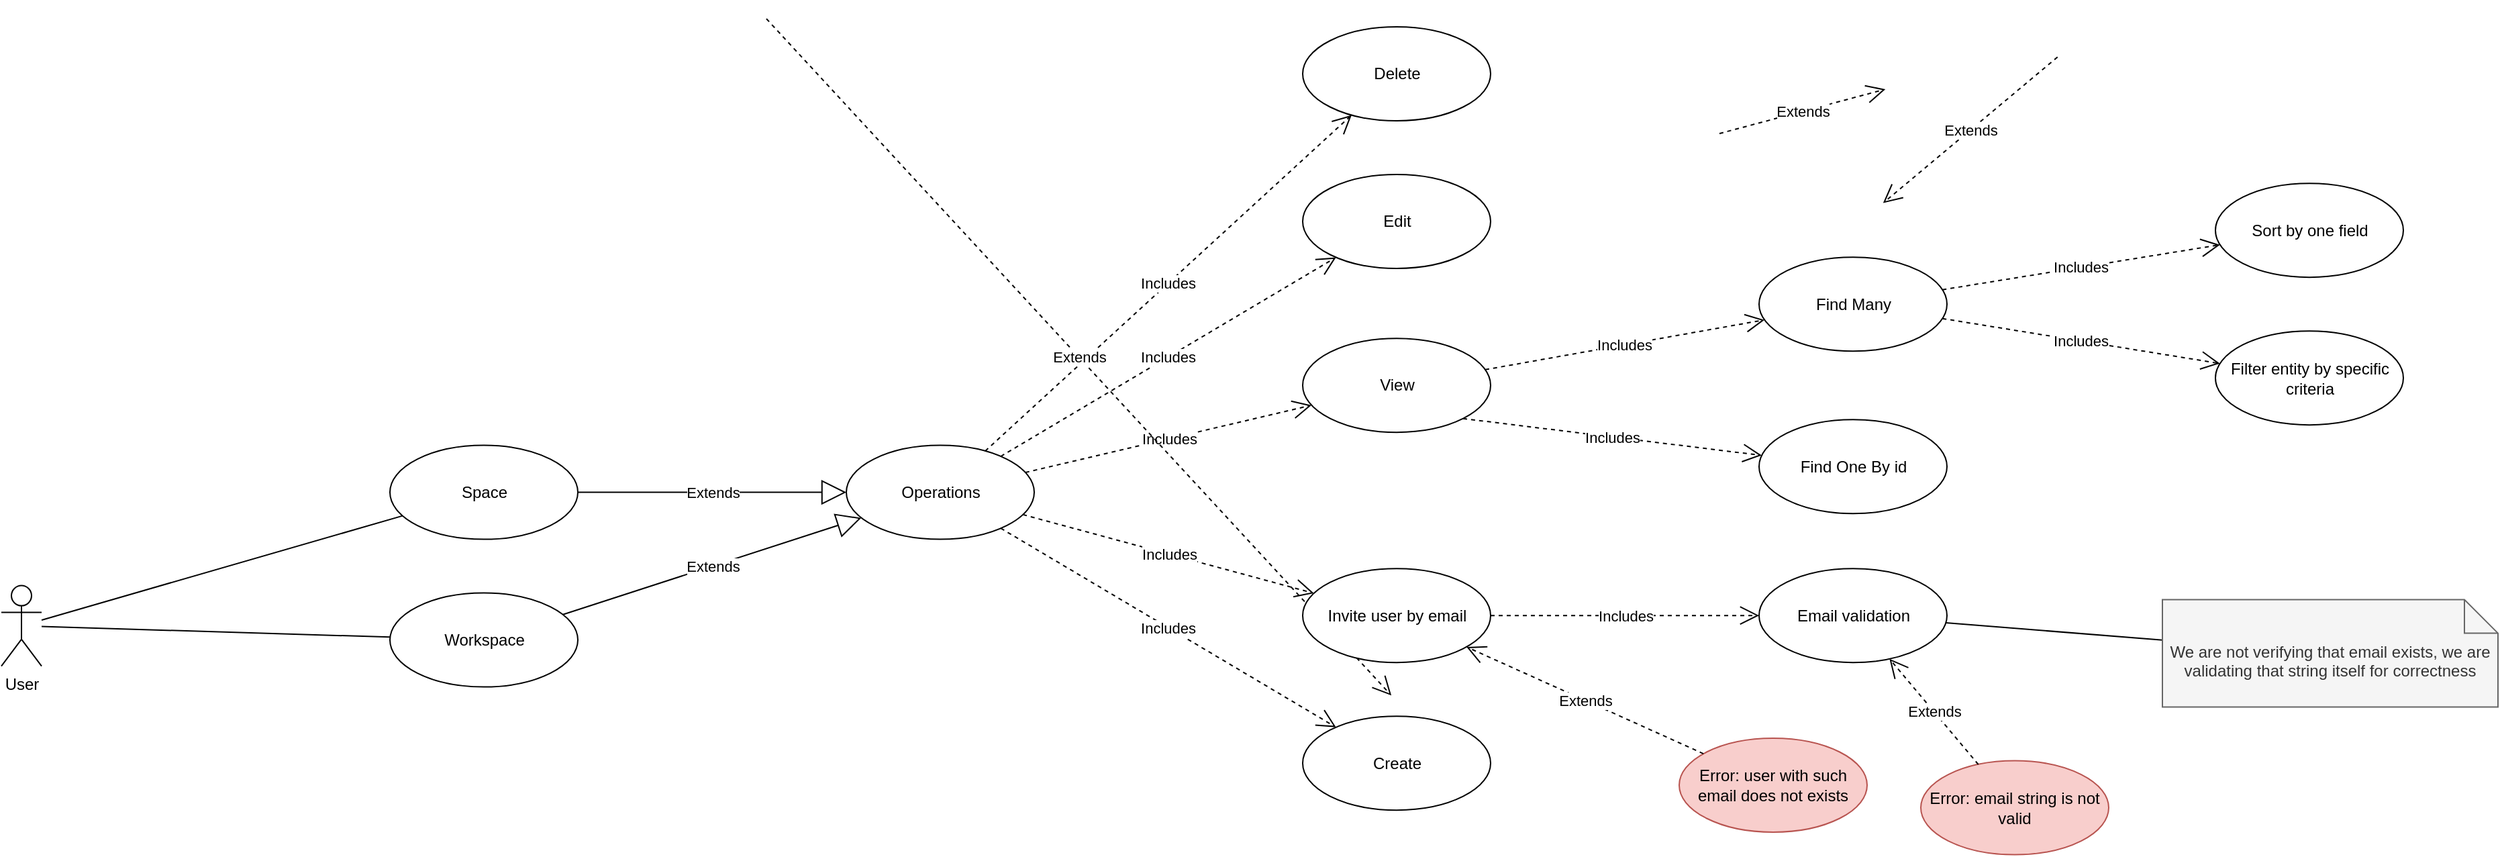 <mxfile version="20.2.5" type="github" pages="2">
  <diagram id="ztu_sRm0d4_c7S2aOCCr" name="workspaces">
    <mxGraphModel dx="3140" dy="1303" grid="1" gridSize="10" guides="1" tooltips="1" connect="1" arrows="1" fold="1" page="1" pageScale="1" pageWidth="850" pageHeight="1100" math="0" shadow="0">
      <root>
        <mxCell id="0" />
        <mxCell id="1" parent="0" />
        <mxCell id="rIvWDbybCU2RQ4X2W-zD-7" style="edgeStyle=none;rounded=0;orthogonalLoop=1;jettySize=auto;html=1;endArrow=none;endFill=0;" edge="1" parent="1" source="zE2ObUOO2kLyibF3WIqC-2" target="rIvWDbybCU2RQ4X2W-zD-5">
          <mxGeometry relative="1" as="geometry" />
        </mxCell>
        <mxCell id="rIvWDbybCU2RQ4X2W-zD-8" style="edgeStyle=none;rounded=0;orthogonalLoop=1;jettySize=auto;html=1;endArrow=none;endFill=0;" edge="1" parent="1" source="zE2ObUOO2kLyibF3WIqC-2" target="rIvWDbybCU2RQ4X2W-zD-3">
          <mxGeometry relative="1" as="geometry" />
        </mxCell>
        <mxCell id="zE2ObUOO2kLyibF3WIqC-2" value="User" style="shape=umlActor;verticalLabelPosition=bottom;verticalAlign=top;html=1;outlineConnect=0;" vertex="1" parent="1">
          <mxGeometry x="-700" y="666.3" width="30" height="60" as="geometry" />
        </mxCell>
        <mxCell id="zE2ObUOO2kLyibF3WIqC-3" value="Create" style="ellipse;whiteSpace=wrap;html=1;" vertex="1" parent="1">
          <mxGeometry x="269.5" y="763.6" width="140" height="70" as="geometry" />
        </mxCell>
        <mxCell id="zE2ObUOO2kLyibF3WIqC-7" value="Extends" style="endArrow=open;endSize=12;dashed=1;html=1;rounded=0;" edge="1" parent="1" source="zE2ObUOO2kLyibF3WIqC-6">
          <mxGeometry width="160" relative="1" as="geometry">
            <mxPoint x="579.998" y="329.499" as="sourcePoint" />
            <mxPoint x="703.621" y="296.489" as="targetPoint" />
          </mxGeometry>
        </mxCell>
        <mxCell id="zE2ObUOO2kLyibF3WIqC-10" value="Extends" style="endArrow=open;endSize=12;dashed=1;html=1;rounded=0;" edge="1" parent="1" source="zE2ObUOO2kLyibF3WIqC-6">
          <mxGeometry width="160" relative="1" as="geometry">
            <mxPoint x="831.861" y="272.516" as="sourcePoint" />
            <mxPoint x="701.911" y="381.296" as="targetPoint" />
          </mxGeometry>
        </mxCell>
        <mxCell id="HIYqBcOHIOHDFLHc5iox-4" value="Edit" style="ellipse;whiteSpace=wrap;html=1;" vertex="1" parent="1">
          <mxGeometry x="269.5" y="360.0" width="140" height="70" as="geometry" />
        </mxCell>
        <mxCell id="HIYqBcOHIOHDFLHc5iox-7" value="Delete" style="ellipse;whiteSpace=wrap;html=1;" vertex="1" parent="1">
          <mxGeometry x="269.5" y="250.0" width="140" height="70" as="geometry" />
        </mxCell>
        <mxCell id="q9FBkM91XHre5cL_SBt_-2" value="Operations" style="ellipse;whiteSpace=wrap;html=1;" vertex="1" parent="1">
          <mxGeometry x="-70.5" y="561.8" width="140" height="70" as="geometry" />
        </mxCell>
        <mxCell id="rIvWDbybCU2RQ4X2W-zD-1" value="Includes" style="endArrow=open;endSize=12;dashed=1;html=1;rounded=0;" edge="1" parent="1" source="q9FBkM91XHre5cL_SBt_-2" target="HIYqBcOHIOHDFLHc5iox-4">
          <mxGeometry width="160" relative="1" as="geometry">
            <mxPoint x="-22.591" y="425.774" as="sourcePoint" />
            <mxPoint x="92.537" y="385.787" as="targetPoint" />
          </mxGeometry>
        </mxCell>
        <mxCell id="rIvWDbybCU2RQ4X2W-zD-2" value="Includes" style="endArrow=open;endSize=12;dashed=1;html=1;rounded=0;" edge="1" parent="1" source="q9FBkM91XHre5cL_SBt_-2" target="HIYqBcOHIOHDFLHc5iox-7">
          <mxGeometry width="160" relative="1" as="geometry">
            <mxPoint x="-12.591" y="435.774" as="sourcePoint" />
            <mxPoint x="78.605" y="498.076" as="targetPoint" />
          </mxGeometry>
        </mxCell>
        <mxCell id="rIvWDbybCU2RQ4X2W-zD-3" value="Workspace" style="ellipse;whiteSpace=wrap;html=1;" vertex="1" parent="1">
          <mxGeometry x="-410.5" y="671.8" width="140" height="70" as="geometry" />
        </mxCell>
        <mxCell id="rIvWDbybCU2RQ4X2W-zD-4" value="Extends" style="endArrow=block;endSize=16;endFill=0;html=1;rounded=0;" edge="1" parent="1" source="rIvWDbybCU2RQ4X2W-zD-3" target="q9FBkM91XHre5cL_SBt_-2">
          <mxGeometry width="160" relative="1" as="geometry">
            <mxPoint x="-320" y="840.8" as="sourcePoint" />
            <mxPoint x="-160" y="840.8" as="targetPoint" />
          </mxGeometry>
        </mxCell>
        <mxCell id="rIvWDbybCU2RQ4X2W-zD-5" value="Space" style="ellipse;whiteSpace=wrap;html=1;" vertex="1" parent="1">
          <mxGeometry x="-410.5" y="561.8" width="140" height="70" as="geometry" />
        </mxCell>
        <mxCell id="rIvWDbybCU2RQ4X2W-zD-6" value="Extends" style="endArrow=block;endSize=16;endFill=0;html=1;rounded=0;" edge="1" parent="1" source="rIvWDbybCU2RQ4X2W-zD-5" target="q9FBkM91XHre5cL_SBt_-2">
          <mxGeometry width="160" relative="1" as="geometry">
            <mxPoint x="-200" y="680.8" as="sourcePoint" />
            <mxPoint x="-200" y="551.3" as="targetPoint" />
          </mxGeometry>
        </mxCell>
        <mxCell id="rIvWDbybCU2RQ4X2W-zD-10" value="Find One By id" style="ellipse;whiteSpace=wrap;html=1;" vertex="1" parent="1">
          <mxGeometry x="609.5" y="542.6" width="140" height="70" as="geometry" />
        </mxCell>
        <mxCell id="rIvWDbybCU2RQ4X2W-zD-11" value="Includes" style="endArrow=open;endSize=12;dashed=1;html=1;rounded=0;exitX=1;exitY=1;exitDx=0;exitDy=0;" edge="1" parent="1" source="rIvWDbybCU2RQ4X2W-zD-25" target="rIvWDbybCU2RQ4X2W-zD-10">
          <mxGeometry width="160" relative="1" as="geometry">
            <mxPoint x="150" y="770.8" as="sourcePoint" />
            <mxPoint x="138.826" y="599.681" as="targetPoint" />
          </mxGeometry>
        </mxCell>
        <mxCell id="rIvWDbybCU2RQ4X2W-zD-14" value="Find Many" style="ellipse;whiteSpace=wrap;html=1;" vertex="1" parent="1">
          <mxGeometry x="609.5" y="421.6" width="140" height="70" as="geometry" />
        </mxCell>
        <mxCell id="rIvWDbybCU2RQ4X2W-zD-15" value="Includes" style="endArrow=open;endSize=12;dashed=1;html=1;rounded=0;" edge="1" parent="1" source="rIvWDbybCU2RQ4X2W-zD-25" target="rIvWDbybCU2RQ4X2W-zD-14">
          <mxGeometry width="160" relative="1" as="geometry">
            <mxPoint x="150" y="700.8" as="sourcePoint" />
            <mxPoint x="170.503" y="480.549" as="targetPoint" />
          </mxGeometry>
        </mxCell>
        <mxCell id="rIvWDbybCU2RQ4X2W-zD-16" value="Sort by one field" style="ellipse;whiteSpace=wrap;html=1;" vertex="1" parent="1">
          <mxGeometry x="949.5" y="366.6" width="140" height="70" as="geometry" />
        </mxCell>
        <mxCell id="rIvWDbybCU2RQ4X2W-zD-18" value="Includes" style="endArrow=open;endSize=12;dashed=1;html=1;rounded=0;" edge="1" parent="1" source="rIvWDbybCU2RQ4X2W-zD-14" target="rIvWDbybCU2RQ4X2W-zD-16">
          <mxGeometry width="160" relative="1" as="geometry">
            <mxPoint x="205.52" y="746.73" as="sourcePoint" />
            <mxPoint x="903.033" y="762.391" as="targetPoint" />
          </mxGeometry>
        </mxCell>
        <mxCell id="rIvWDbybCU2RQ4X2W-zD-21" value="Includes" style="endArrow=open;endSize=12;dashed=1;html=1;rounded=0;" edge="1" parent="1" source="rIvWDbybCU2RQ4X2W-zD-14" target="rIvWDbybCU2RQ4X2W-zD-22">
          <mxGeometry width="160" relative="1" as="geometry">
            <mxPoint x="532.502" y="609.525" as="sourcePoint" />
            <mxPoint x="668.5" y="638.7" as="targetPoint" />
          </mxGeometry>
        </mxCell>
        <mxCell id="rIvWDbybCU2RQ4X2W-zD-22" value="Filter entity by specific criteria" style="ellipse;whiteSpace=wrap;html=1;" vertex="1" parent="1">
          <mxGeometry x="949.5" y="476.6" width="140" height="70" as="geometry" />
        </mxCell>
        <mxCell id="rIvWDbybCU2RQ4X2W-zD-25" value="View" style="ellipse;whiteSpace=wrap;html=1;" vertex="1" parent="1">
          <mxGeometry x="269.5" y="482.1" width="140" height="70" as="geometry" />
        </mxCell>
        <mxCell id="rIvWDbybCU2RQ4X2W-zD-26" value="Includes" style="endArrow=open;endSize=12;dashed=1;html=1;rounded=0;" edge="1" parent="1" source="q9FBkM91XHre5cL_SBt_-2" target="rIvWDbybCU2RQ4X2W-zD-25">
          <mxGeometry width="160" relative="1" as="geometry">
            <mxPoint x="189.543" y="738.293" as="sourcePoint" />
            <mxPoint x="301.979" y="745.211" as="targetPoint" />
          </mxGeometry>
        </mxCell>
        <mxCell id="rIvWDbybCU2RQ4X2W-zD-31" value="Includes" style="endArrow=open;endSize=12;dashed=1;html=1;rounded=0;" edge="1" parent="1" source="q9FBkM91XHre5cL_SBt_-2" target="zE2ObUOO2kLyibF3WIqC-3">
          <mxGeometry width="160" relative="1" as="geometry">
            <mxPoint x="73.107" y="637.619" as="sourcePoint" />
            <mxPoint x="331.831" y="513.449" as="targetPoint" />
          </mxGeometry>
        </mxCell>
        <mxCell id="rIvWDbybCU2RQ4X2W-zD-35" value="Extends" style="endArrow=open;endSize=12;dashed=1;html=1;rounded=0;" edge="1" parent="1" source="rIvWDbybCU2RQ4X2W-zD-32">
          <mxGeometry width="160" relative="1" as="geometry">
            <mxPoint x="-130.003" y="243.999" as="sourcePoint" />
            <mxPoint x="335.559" y="748.156" as="targetPoint" />
          </mxGeometry>
        </mxCell>
        <mxCell id="rIvWDbybCU2RQ4X2W-zD-36" value="Includes" style="endArrow=open;endSize=12;dashed=1;html=1;rounded=0;" edge="1" parent="1" source="q9FBkM91XHre5cL_SBt_-2" target="rIvWDbybCU2RQ4X2W-zD-37">
          <mxGeometry width="160" relative="1" as="geometry">
            <mxPoint x="7.66" y="626.45" as="sourcePoint" />
            <mxPoint x="150" y="870.8" as="targetPoint" />
          </mxGeometry>
        </mxCell>
        <mxCell id="rIvWDbybCU2RQ4X2W-zD-37" value="Invite user by email" style="ellipse;whiteSpace=wrap;html=1;" vertex="1" parent="1">
          <mxGeometry x="269.5" y="653.6" width="140" height="70" as="geometry" />
        </mxCell>
        <mxCell id="rIvWDbybCU2RQ4X2W-zD-42" value="Includes" style="endArrow=open;endSize=12;dashed=1;html=1;rounded=0;" edge="1" parent="1" source="rIvWDbybCU2RQ4X2W-zD-37" target="rIvWDbybCU2RQ4X2W-zD-45">
          <mxGeometry width="160" relative="1" as="geometry">
            <mxPoint x="829.371" y="833.926" as="sourcePoint" />
            <mxPoint x="20.77" y="1200.8" as="targetPoint" />
          </mxGeometry>
        </mxCell>
        <mxCell id="rIvWDbybCU2RQ4X2W-zD-43" value="Error: user with such email does not exists" style="ellipse;whiteSpace=wrap;html=1;fillColor=#f8cecc;strokeColor=#b85450;" vertex="1" parent="1">
          <mxGeometry x="550" y="780" width="140" height="70" as="geometry" />
        </mxCell>
        <mxCell id="rIvWDbybCU2RQ4X2W-zD-44" value="Extends" style="endArrow=open;endSize=12;dashed=1;html=1;rounded=0;" edge="1" parent="1" source="rIvWDbybCU2RQ4X2W-zD-43" target="rIvWDbybCU2RQ4X2W-zD-37">
          <mxGeometry width="160" relative="1" as="geometry">
            <mxPoint x="51.567" y="1180.799" as="sourcePoint" />
            <mxPoint x="180.003" y="1170.53" as="targetPoint" />
          </mxGeometry>
        </mxCell>
        <mxCell id="rIvWDbybCU2RQ4X2W-zD-47" style="edgeStyle=none;rounded=0;orthogonalLoop=1;jettySize=auto;html=1;endArrow=none;endFill=0;" edge="1" parent="1" source="rIvWDbybCU2RQ4X2W-zD-45" target="rIvWDbybCU2RQ4X2W-zD-46">
          <mxGeometry relative="1" as="geometry" />
        </mxCell>
        <mxCell id="rIvWDbybCU2RQ4X2W-zD-45" value="Email validation" style="ellipse;whiteSpace=wrap;html=1;" vertex="1" parent="1">
          <mxGeometry x="609.5" y="653.6" width="140" height="70" as="geometry" />
        </mxCell>
        <mxCell id="rIvWDbybCU2RQ4X2W-zD-46" value="We are not verifying that email exists, we are validating that string itself for correctness" style="shape=note2;boundedLbl=1;whiteSpace=wrap;html=1;size=25;verticalAlign=top;align=center;fillColor=#f5f5f5;fontColor=#333333;strokeColor=#666666;" vertex="1" parent="1">
          <mxGeometry x="910.0" y="676.8" width="250" height="80" as="geometry" />
        </mxCell>
        <mxCell id="rIvWDbybCU2RQ4X2W-zD-48" value="Error: email string is not valid" style="ellipse;whiteSpace=wrap;html=1;fillColor=#f8cecc;strokeColor=#b85450;" vertex="1" parent="1">
          <mxGeometry x="730" y="796.8" width="140" height="70" as="geometry" />
        </mxCell>
        <mxCell id="rIvWDbybCU2RQ4X2W-zD-49" value="Extends" style="endArrow=open;endSize=12;dashed=1;html=1;rounded=0;" edge="1" parent="1" source="rIvWDbybCU2RQ4X2W-zD-48" target="rIvWDbybCU2RQ4X2W-zD-45">
          <mxGeometry width="160" relative="1" as="geometry">
            <mxPoint x="-36.553" y="1314.189" as="sourcePoint" />
            <mxPoint x="0.001" y="1200.803" as="targetPoint" />
          </mxGeometry>
        </mxCell>
        <mxCell id="2Rf9180BGYqp7fAilIvs-1" style="edgeStyle=none;rounded=0;orthogonalLoop=1;jettySize=auto;html=1;exitX=0;exitY=0;exitDx=0;exitDy=0;endArrow=none;endFill=0;" edge="1" parent="1" source="rIvWDbybCU2RQ4X2W-zD-43" target="rIvWDbybCU2RQ4X2W-zD-43">
          <mxGeometry relative="1" as="geometry" />
        </mxCell>
      </root>
    </mxGraphModel>
  </diagram>
  <diagram id="X-znudVIoGB6By0-HgWC" name="note">
    <mxGraphModel dx="1374" dy="782" grid="1" gridSize="10" guides="1" tooltips="1" connect="1" arrows="1" fold="1" page="1" pageScale="1" pageWidth="850" pageHeight="1100" math="0" shadow="0">
      <root>
        <mxCell id="0" />
        <mxCell id="1" parent="0" />
        <mxCell id="xYi1b82wHLdpw1ZfkKEx-1" value="Workspace owner" style="shape=umlActor;verticalLabelPosition=bottom;verticalAlign=top;html=1;outlineConnect=0;" vertex="1" parent="1">
          <mxGeometry x="70" y="470" width="30" height="60" as="geometry" />
        </mxCell>
        <mxCell id="xYi1b82wHLdpw1ZfkKEx-4" style="rounded=0;orthogonalLoop=1;jettySize=auto;html=1;endArrow=none;endFill=0;" edge="1" parent="1" source="xYi1b82wHLdpw1ZfkKEx-1" target="xYi1b82wHLdpw1ZfkKEx-5">
          <mxGeometry relative="1" as="geometry">
            <mxPoint x="330" y="510" as="targetPoint" />
            <mxPoint x="195" y="522.64" as="sourcePoint" />
          </mxGeometry>
        </mxCell>
        <mxCell id="xYi1b82wHLdpw1ZfkKEx-5" value="View" style="ellipse;whiteSpace=wrap;html=1;" vertex="1" parent="1">
          <mxGeometry x="232.5" y="475.5" width="140" height="70" as="geometry" />
        </mxCell>
        <mxCell id="xYi1b82wHLdpw1ZfkKEx-14" value="Create / Update / Delete" style="ellipse;whiteSpace=wrap;html=1;" vertex="1" parent="1">
          <mxGeometry x="260" y="620" width="140" height="70" as="geometry" />
        </mxCell>
        <mxCell id="t7SGHjavc1-0081wlFCK-1" style="rounded=0;orthogonalLoop=1;jettySize=auto;html=1;endArrow=none;endFill=0;" edge="1" parent="1" target="xYi1b82wHLdpw1ZfkKEx-14">
          <mxGeometry relative="1" as="geometry">
            <mxPoint x="243.508" y="455.668" as="targetPoint" />
            <mxPoint x="100" y="510" as="sourcePoint" />
          </mxGeometry>
        </mxCell>
        <mxCell id="tzqqw0TBCJzW6ur92rko-1" value="Find one by id" style="ellipse;whiteSpace=wrap;html=1;" vertex="1" parent="1">
          <mxGeometry x="472.5" y="409.5" width="140" height="70" as="geometry" />
        </mxCell>
        <mxCell id="tzqqw0TBCJzW6ur92rko-2" value="Includes" style="endArrow=open;endSize=12;dashed=1;html=1;rounded=0;" edge="1" parent="1" target="tzqqw0TBCJzW6ur92rko-1" source="xYi1b82wHLdpw1ZfkKEx-5">
          <mxGeometry width="160" relative="1" as="geometry">
            <mxPoint x="314.998" y="406.063" as="sourcePoint" />
            <mxPoint x="450.479" y="532.741" as="targetPoint" />
          </mxGeometry>
        </mxCell>
        <mxCell id="f0sXauNqk6uOshDMVgLA-1" value="Find Many" style="ellipse;whiteSpace=wrap;html=1;" vertex="1" parent="1">
          <mxGeometry x="472.5" y="541.5" width="140" height="70" as="geometry" />
        </mxCell>
        <mxCell id="f0sXauNqk6uOshDMVgLA-2" value="Sort by one field" style="ellipse;whiteSpace=wrap;html=1;" vertex="1" parent="1">
          <mxGeometry x="670" y="465" width="140" height="70" as="geometry" />
        </mxCell>
        <mxCell id="f0sXauNqk6uOshDMVgLA-3" value="Includes" style="endArrow=open;endSize=12;dashed=1;html=1;rounded=0;" edge="1" parent="1" source="f0sXauNqk6uOshDMVgLA-1" target="f0sXauNqk6uOshDMVgLA-2">
          <mxGeometry width="160" relative="1" as="geometry">
            <mxPoint x="106.02" y="740.13" as="sourcePoint" />
            <mxPoint x="803.533" y="755.791" as="targetPoint" />
          </mxGeometry>
        </mxCell>
        <mxCell id="f0sXauNqk6uOshDMVgLA-4" value="Includes" style="endArrow=open;endSize=12;dashed=1;html=1;rounded=0;" edge="1" parent="1" source="f0sXauNqk6uOshDMVgLA-1" target="f0sXauNqk6uOshDMVgLA-5">
          <mxGeometry width="160" relative="1" as="geometry">
            <mxPoint x="433.002" y="602.925" as="sourcePoint" />
            <mxPoint x="569" y="632.1" as="targetPoint" />
          </mxGeometry>
        </mxCell>
        <mxCell id="f0sXauNqk6uOshDMVgLA-5" value="Filter entity by specific criteria" style="ellipse;whiteSpace=wrap;html=1;" vertex="1" parent="1">
          <mxGeometry x="670" y="640" width="140" height="70" as="geometry" />
        </mxCell>
        <mxCell id="C008S4g2ZEJVbAd7Gv6O-1" value="Error: Note not found" style="ellipse;whiteSpace=wrap;html=1;fillColor=#f8cecc;strokeColor=#b85450;" vertex="1" parent="1">
          <mxGeometry x="580" y="270" width="140" height="70" as="geometry" />
        </mxCell>
        <mxCell id="C008S4g2ZEJVbAd7Gv6O-2" value="Extends" style="endArrow=open;endSize=12;dashed=1;html=1;rounded=0;" edge="1" parent="1" source="C008S4g2ZEJVbAd7Gv6O-1" target="tzqqw0TBCJzW6ur92rko-1">
          <mxGeometry width="160" relative="1" as="geometry">
            <mxPoint x="-159.683" y="647.389" as="sourcePoint" />
            <mxPoint x="480.001" y="198.219" as="targetPoint" />
          </mxGeometry>
        </mxCell>
        <mxCell id="fOkl1nN0XJiqAFGlIalt-2" value="Includes" style="endArrow=open;endSize=12;dashed=1;html=1;rounded=0;" edge="1" parent="1" source="xYi1b82wHLdpw1ZfkKEx-5" target="f0sXauNqk6uOshDMVgLA-1">
          <mxGeometry width="160" relative="1" as="geometry">
            <mxPoint x="350.745" y="416.54" as="sourcePoint" />
            <mxPoint x="469.313" y="333.481" as="targetPoint" />
          </mxGeometry>
        </mxCell>
      </root>
    </mxGraphModel>
  </diagram>
</mxfile>
